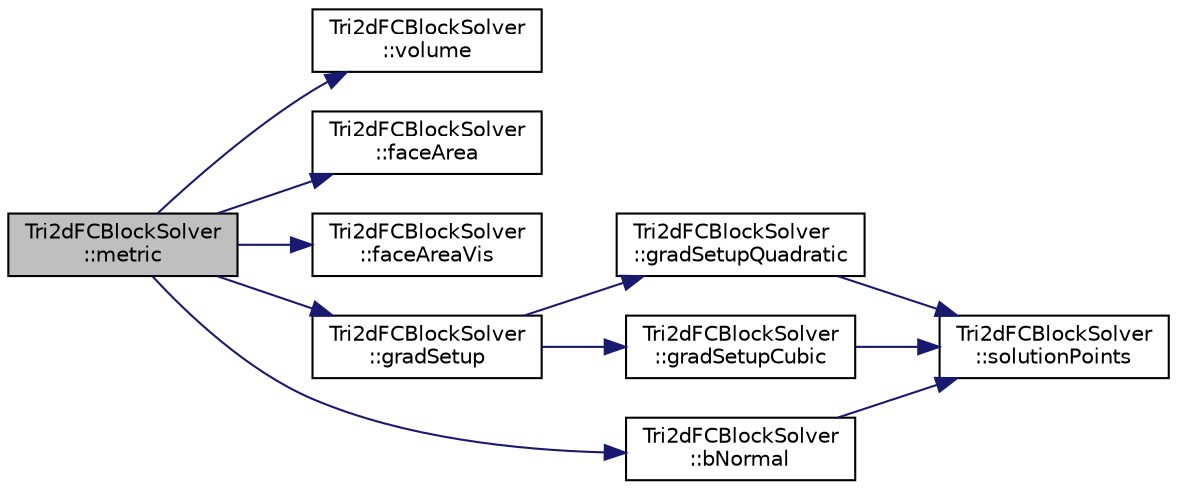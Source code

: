digraph "Tri2dFCBlockSolver::metric"
{
  edge [fontname="Helvetica",fontsize="10",labelfontname="Helvetica",labelfontsize="10"];
  node [fontname="Helvetica",fontsize="10",shape=record];
  rankdir="LR";
  Node1 [label="Tri2dFCBlockSolver\l::metric",height=0.2,width=0.4,color="black", fillcolor="grey75", style="filled" fontcolor="black"];
  Node1 -> Node2 [color="midnightblue",fontsize="10",style="solid",fontname="Helvetica"];
  Node2 [label="Tri2dFCBlockSolver\l::volume",height=0.2,width=0.4,color="black", fillcolor="white", style="filled",URL="$classTri2dFCBlockSolver.html#a657d3f958fed317db62048c4f3d25c0b",tooltip="Compute nodal volumes. "];
  Node1 -> Node3 [color="midnightblue",fontsize="10",style="solid",fontname="Helvetica"];
  Node3 [label="Tri2dFCBlockSolver\l::faceArea",height=0.2,width=0.4,color="black", fillcolor="white", style="filled",URL="$classTri2dFCBlockSolver.html#a3a8ac2d1540d3e674940d95c0c2da49b",tooltip="Compute median dual face areas. "];
  Node1 -> Node4 [color="midnightblue",fontsize="10",style="solid",fontname="Helvetica"];
  Node4 [label="Tri2dFCBlockSolver\l::faceAreaVis",height=0.2,width=0.4,color="black", fillcolor="white", style="filled",URL="$classTri2dFCBlockSolver.html#a772e86f701337b4632441447addbb302",tooltip="Compute median dual face areas on each triangular element for viscous discretization. "];
  Node1 -> Node5 [color="midnightblue",fontsize="10",style="solid",fontname="Helvetica"];
  Node5 [label="Tri2dFCBlockSolver\l::gradSetup",height=0.2,width=0.4,color="black", fillcolor="white", style="filled",URL="$classTri2dFCBlockSolver.html#a5c61fcf3c1f919a6d2c08c5ab97e2652",tooltip="Compute FEM gradient coefficients. "];
  Node5 -> Node6 [color="midnightblue",fontsize="10",style="solid",fontname="Helvetica"];
  Node6 [label="Tri2dFCBlockSolver\l::gradSetupQuadratic",height=0.2,width=0.4,color="black", fillcolor="white", style="filled",URL="$classTri2dFCBlockSolver.html#a83e9273fdc756ef6a98ba593a3756bfc",tooltip="Compute quadratic FEM gradient coefficients. "];
  Node6 -> Node7 [color="midnightblue",fontsize="10",style="solid",fontname="Helvetica"];
  Node7 [label="Tri2dFCBlockSolver\l::solutionPoints",height=0.2,width=0.4,color="black", fillcolor="white", style="filled",URL="$classTri2dFCBlockSolver.html#af85bea6048c0c2ad865934e8e109968d",tooltip="Returns solution point locations in the standard equilateral triangle. "];
  Node5 -> Node8 [color="midnightblue",fontsize="10",style="solid",fontname="Helvetica"];
  Node8 [label="Tri2dFCBlockSolver\l::gradSetupCubic",height=0.2,width=0.4,color="black", fillcolor="white", style="filled",URL="$classTri2dFCBlockSolver.html#a024e616382d8737d842eb60f14c51760",tooltip="Compute cubic FEM gradient coefficients. "];
  Node8 -> Node7 [color="midnightblue",fontsize="10",style="solid",fontname="Helvetica"];
  Node1 -> Node9 [color="midnightblue",fontsize="10",style="solid",fontname="Helvetica"];
  Node9 [label="Tri2dFCBlockSolver\l::bNormal",height=0.2,width=0.4,color="black", fillcolor="white", style="filled",URL="$classTri2dFCBlockSolver.html#a5a34c2f943762b4bfbb0bf04b06ca5cc",tooltip="Compute unit normal vectors at each boundary node. "];
  Node9 -> Node7 [color="midnightblue",fontsize="10",style="solid",fontname="Helvetica"];
}
